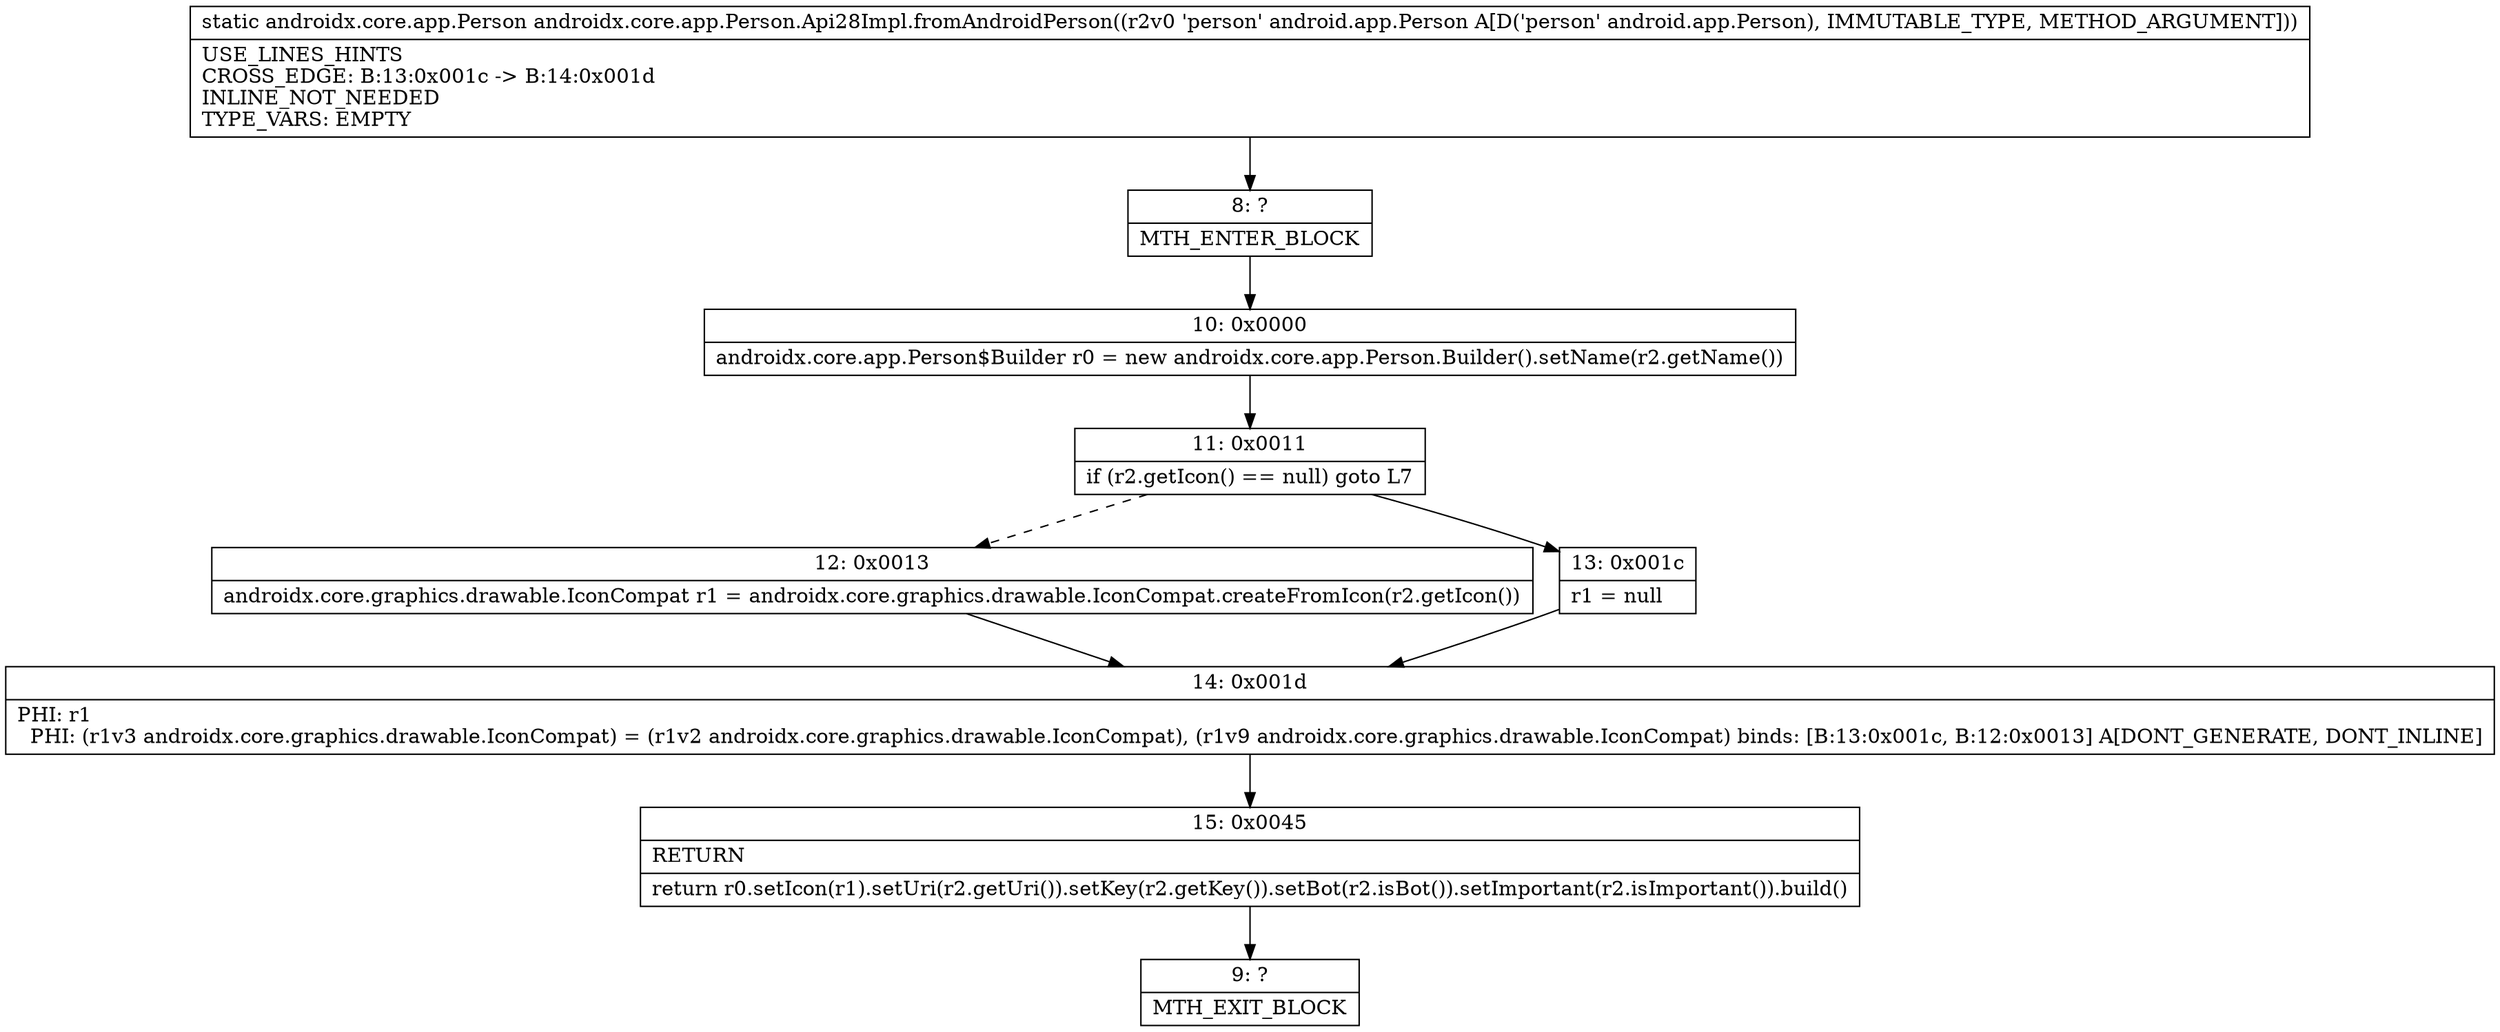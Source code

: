 digraph "CFG forandroidx.core.app.Person.Api28Impl.fromAndroidPerson(Landroid\/app\/Person;)Landroidx\/core\/app\/Person;" {
Node_8 [shape=record,label="{8\:\ ?|MTH_ENTER_BLOCK\l}"];
Node_10 [shape=record,label="{10\:\ 0x0000|androidx.core.app.Person$Builder r0 = new androidx.core.app.Person.Builder().setName(r2.getName())\l}"];
Node_11 [shape=record,label="{11\:\ 0x0011|if (r2.getIcon() == null) goto L7\l}"];
Node_12 [shape=record,label="{12\:\ 0x0013|androidx.core.graphics.drawable.IconCompat r1 = androidx.core.graphics.drawable.IconCompat.createFromIcon(r2.getIcon())\l}"];
Node_14 [shape=record,label="{14\:\ 0x001d|PHI: r1 \l  PHI: (r1v3 androidx.core.graphics.drawable.IconCompat) = (r1v2 androidx.core.graphics.drawable.IconCompat), (r1v9 androidx.core.graphics.drawable.IconCompat) binds: [B:13:0x001c, B:12:0x0013] A[DONT_GENERATE, DONT_INLINE]\l}"];
Node_15 [shape=record,label="{15\:\ 0x0045|RETURN\l|return r0.setIcon(r1).setUri(r2.getUri()).setKey(r2.getKey()).setBot(r2.isBot()).setImportant(r2.isImportant()).build()\l}"];
Node_9 [shape=record,label="{9\:\ ?|MTH_EXIT_BLOCK\l}"];
Node_13 [shape=record,label="{13\:\ 0x001c|r1 = null\l}"];
MethodNode[shape=record,label="{static androidx.core.app.Person androidx.core.app.Person.Api28Impl.fromAndroidPerson((r2v0 'person' android.app.Person A[D('person' android.app.Person), IMMUTABLE_TYPE, METHOD_ARGUMENT]))  | USE_LINES_HINTS\lCROSS_EDGE: B:13:0x001c \-\> B:14:0x001d\lINLINE_NOT_NEEDED\lTYPE_VARS: EMPTY\l}"];
MethodNode -> Node_8;Node_8 -> Node_10;
Node_10 -> Node_11;
Node_11 -> Node_12[style=dashed];
Node_11 -> Node_13;
Node_12 -> Node_14;
Node_14 -> Node_15;
Node_15 -> Node_9;
Node_13 -> Node_14;
}

